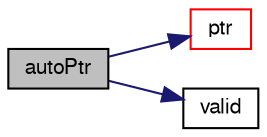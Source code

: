 digraph "autoPtr"
{
  bgcolor="transparent";
  edge [fontname="FreeSans",fontsize="10",labelfontname="FreeSans",labelfontsize="10"];
  node [fontname="FreeSans",fontsize="10",shape=record];
  rankdir="LR";
  Node1 [label="autoPtr",height=0.2,width=0.4,color="black", fillcolor="grey75", style="filled" fontcolor="black"];
  Node1 -> Node2 [color="midnightblue",fontsize="10",style="solid",fontname="FreeSans"];
  Node2 [label="ptr",height=0.2,width=0.4,color="red",URL="$a00077.html#ab49465591efb50fc2ccc2eba7e2bbfd3",tooltip="Return object pointer for reuse. "];
  Node1 -> Node3 [color="midnightblue",fontsize="10",style="solid",fontname="FreeSans"];
  Node3 [label="valid",height=0.2,width=0.4,color="black",URL="$a00077.html#a8d985300b138b6c5556ab17ed4df3b38",tooltip="Return true if the autoPtr valid (ie, the pointer is set). "];
}
